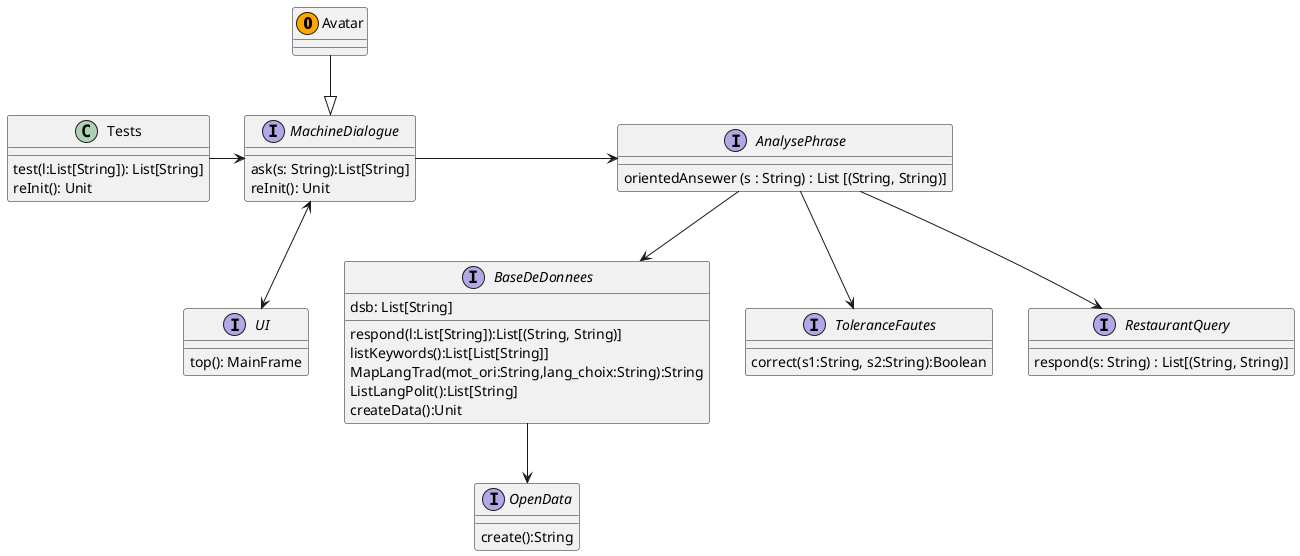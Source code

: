 /* Pour afficher le diagramme UML:  
   Window>Show view>Other>Plantuml 
   La doc: http://plantuml.com/class-diagram
*/


@startuml

class Avatar<<(O, Orange)>>

interface MachineDialogue{
	ask(s: String):List[String]
	reInit(): Unit
 }
 
 interface UI{
 	top(): MainFrame
}

interface AnalysePhrase{
	orientedAnsewer (s : String) : List [(String, String)]
}

interface BaseDeDonnees{
	dsb: List[String]
	respond(l:List[String]):List[(String, String)]
	listKeywords():List[List[String]]
	MapLangTrad(mot_ori:String,lang_choix:String):String
	ListLangPolit():List[String]
	createData():Unit
}

interface ToleranceFautes{
	correct(s1:String, s2:String):Boolean
}

class Tests{
	test(l:List[String]): List[String]
	reInit(): Unit
}

interface OpenData{
	create():String
}

interface RestaurantQuery{
	respond(s: String) : List[(String, String)]
}

Avatar --|> MachineDialogue
Tests -> MachineDialogue
MachineDialogue <--> UI
MachineDialogue -> AnalysePhrase
AnalysePhrase --> BaseDeDonnees
AnalysePhrase --> ToleranceFautes
AnalysePhrase --> RestaurantQuery
BaseDeDonnees --> OpenData



@enduml
